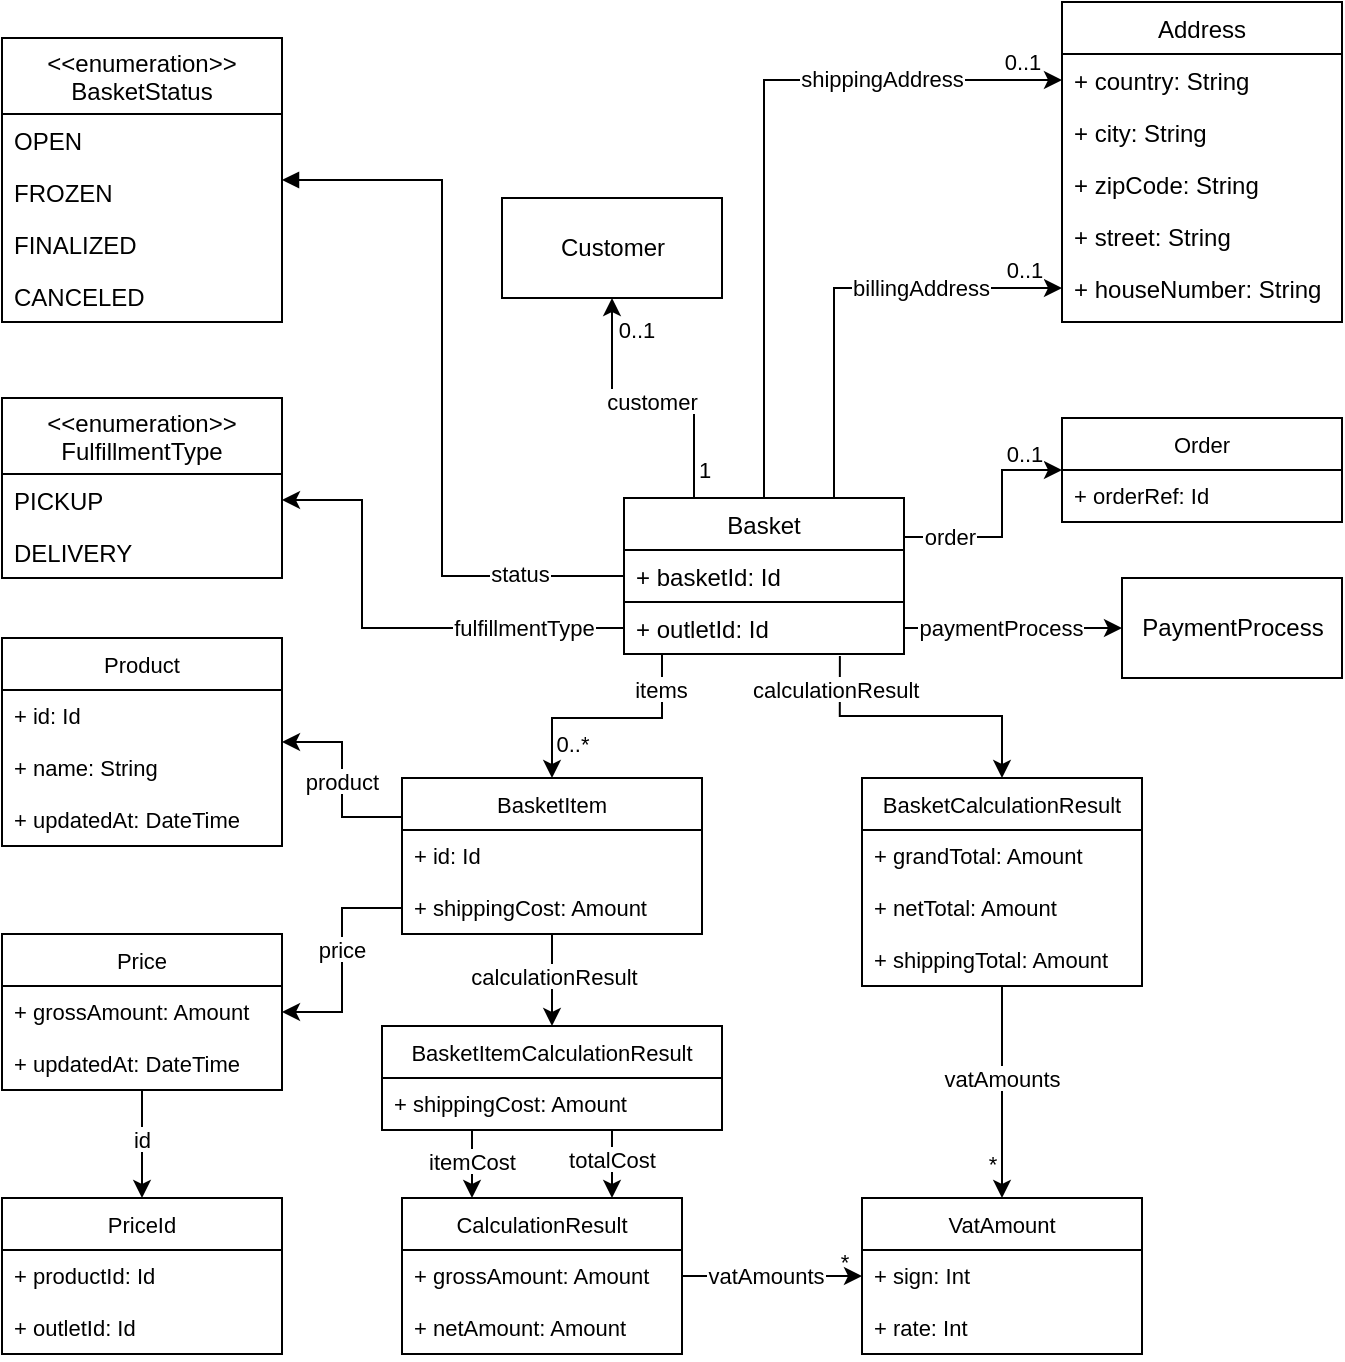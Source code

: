 <mxfile version="16.5.1" type="device"><diagram id="C5RBs43oDa-KdzZeNtuy" name="Page-1"><mxGraphModel dx="-197" dy="586" grid="1" gridSize="10" guides="1" tooltips="1" connect="1" arrows="1" fold="1" page="1" pageScale="1" pageWidth="827" pageHeight="1169" math="0" shadow="0"><root><mxCell id="WIyWlLk6GJQsqaUBKTNV-0"/><mxCell id="WIyWlLk6GJQsqaUBKTNV-1" parent="WIyWlLk6GJQsqaUBKTNV-0"/><mxCell id="97hVbSS2Y5TEMWvGc1XN-69" style="edgeStyle=orthogonalEdgeStyle;rounded=0;orthogonalLoop=1;jettySize=auto;html=1;exitX=1;exitY=0.5;exitDx=0;exitDy=0;" edge="1" parent="WIyWlLk6GJQsqaUBKTNV-1" source="97hVbSS2Y5TEMWvGc1XN-2" target="97hVbSS2Y5TEMWvGc1XN-68"><mxGeometry relative="1" as="geometry"/></mxCell><mxCell id="97hVbSS2Y5TEMWvGc1XN-70" value="paymentProcess" style="edgeLabel;align=center;verticalAlign=middle;resizable=0;points=[];labelBackgroundColor=#FFFFFF;" vertex="1" connectable="0" parent="97hVbSS2Y5TEMWvGc1XN-69"><mxGeometry x="0.073" y="-1" relative="1" as="geometry"><mxPoint x="-10" y="-2" as="offset"/></mxGeometry></mxCell><mxCell id="97hVbSS2Y5TEMWvGc1XN-110" style="edgeStyle=orthogonalEdgeStyle;rounded=0;orthogonalLoop=1;jettySize=auto;html=1;exitX=0.25;exitY=0;exitDx=0;exitDy=0;entryX=0.5;entryY=1;entryDx=0;entryDy=0;" edge="1" parent="WIyWlLk6GJQsqaUBKTNV-1" source="97hVbSS2Y5TEMWvGc1XN-0" target="97hVbSS2Y5TEMWvGc1XN-109"><mxGeometry relative="1" as="geometry"/></mxCell><mxCell id="97hVbSS2Y5TEMWvGc1XN-111" value="customer" style="edgeLabel;align=center;verticalAlign=middle;resizable=0;points=[];labelBackgroundColor=#FFFFFF;" vertex="1" connectable="0" parent="97hVbSS2Y5TEMWvGc1XN-110"><mxGeometry x="0.106" y="1" relative="1" as="geometry"><mxPoint x="7" as="offset"/></mxGeometry></mxCell><mxCell id="97hVbSS2Y5TEMWvGc1XN-112" value="1" style="edgeLabel;html=1;align=center;verticalAlign=middle;resizable=0;points=[];" vertex="1" connectable="0" parent="97hVbSS2Y5TEMWvGc1XN-110"><mxGeometry x="-0.817" y="-1" relative="1" as="geometry"><mxPoint x="4" y="-1" as="offset"/></mxGeometry></mxCell><mxCell id="97hVbSS2Y5TEMWvGc1XN-113" value="0..1" style="edgeLabel;html=1;align=center;verticalAlign=middle;resizable=0;points=[];" vertex="1" connectable="0" parent="97hVbSS2Y5TEMWvGc1XN-110"><mxGeometry x="0.773" y="-1" relative="1" as="geometry"><mxPoint x="11" as="offset"/></mxGeometry></mxCell><mxCell id="97hVbSS2Y5TEMWvGc1XN-0" value="Basket" style="swimlane;fontStyle=0;childLayout=stackLayout;horizontal=1;startSize=26;fillColor=none;horizontalStack=0;resizeParent=1;resizeParentMax=0;resizeLast=0;collapsible=1;marginBottom=0;labelBackgroundColor=none;fontColor=#000000;strokeColor=#000000;" vertex="1" parent="WIyWlLk6GJQsqaUBKTNV-1"><mxGeometry x="1171" y="320" width="140" height="78" as="geometry"/></mxCell><mxCell id="97hVbSS2Y5TEMWvGc1XN-1" value="+ basketId: Id" style="text;strokeColor=#000000;fillColor=none;align=left;verticalAlign=top;spacingLeft=4;spacingRight=4;overflow=hidden;rotatable=0;points=[[0,0.5],[1,0.5]];portConstraint=eastwest;labelBackgroundColor=none;fontColor=#000000;" vertex="1" parent="97hVbSS2Y5TEMWvGc1XN-0"><mxGeometry y="26" width="140" height="26" as="geometry"/></mxCell><mxCell id="97hVbSS2Y5TEMWvGc1XN-2" value="+ outletId: Id" style="text;strokeColor=#000000;fillColor=none;align=left;verticalAlign=top;spacingLeft=4;spacingRight=4;overflow=hidden;rotatable=0;points=[[0,0.5],[1,0.5]];portConstraint=eastwest;labelBackgroundColor=none;fontColor=#000000;" vertex="1" parent="97hVbSS2Y5TEMWvGc1XN-0"><mxGeometry y="52" width="140" height="26" as="geometry"/></mxCell><mxCell id="97hVbSS2Y5TEMWvGc1XN-3" style="edgeStyle=orthogonalEdgeStyle;rounded=0;orthogonalLoop=1;jettySize=auto;html=1;labelBackgroundColor=none;fontFamily=Helvetica;fontSize=11;fontColor=#000000;entryX=0.5;entryY=0;entryDx=0;entryDy=0;" edge="1" parent="WIyWlLk6GJQsqaUBKTNV-1" target="97hVbSS2Y5TEMWvGc1XN-23" source="97hVbSS2Y5TEMWvGc1XN-0"><mxGeometry relative="1" as="geometry"><mxPoint x="1056.0" y="538" as="sourcePoint"/><Array as="points"><mxPoint x="1190" y="430"/><mxPoint x="1135" y="430"/></Array></mxGeometry></mxCell><mxCell id="97hVbSS2Y5TEMWvGc1XN-4" value="items" style="edgeLabel;align=center;verticalAlign=middle;resizable=0;points=[];fontSize=11;fontFamily=Helvetica;fontColor=#000000;labelBackgroundColor=#FFFFFF;" vertex="1" connectable="0" parent="97hVbSS2Y5TEMWvGc1XN-3"><mxGeometry x="-0.156" y="1" relative="1" as="geometry"><mxPoint x="17" y="-16" as="offset"/></mxGeometry></mxCell><mxCell id="97hVbSS2Y5TEMWvGc1XN-5" value="0..*" style="edgeLabel;html=1;align=center;verticalAlign=middle;resizable=0;points=[];fontSize=11;fontFamily=Helvetica;fontColor=#000000;" vertex="1" connectable="0" parent="97hVbSS2Y5TEMWvGc1XN-3"><mxGeometry x="0.898" y="1" relative="1" as="geometry"><mxPoint x="9" y="-11" as="offset"/></mxGeometry></mxCell><mxCell id="97hVbSS2Y5TEMWvGc1XN-7" style="edgeStyle=orthogonalEdgeStyle;rounded=0;orthogonalLoop=1;jettySize=auto;html=1;labelBackgroundColor=none;fontFamily=Helvetica;fontSize=11;fontColor=#000000;exitX=0.771;exitY=1.038;exitDx=0;exitDy=0;exitPerimeter=0;" edge="1" parent="WIyWlLk6GJQsqaUBKTNV-1" target="97hVbSS2Y5TEMWvGc1XN-56" source="97hVbSS2Y5TEMWvGc1XN-2"><mxGeometry relative="1" as="geometry"><mxPoint x="1270" y="440" as="sourcePoint"/><Array as="points"><mxPoint x="1279" y="429"/><mxPoint x="1360" y="429"/></Array></mxGeometry></mxCell><mxCell id="97hVbSS2Y5TEMWvGc1XN-8" value="calculationResult" style="edgeLabel;align=center;verticalAlign=middle;resizable=0;points=[];fontSize=11;fontFamily=Helvetica;fontColor=#000000;labelBackgroundColor=#FFFFFF;" vertex="1" connectable="0" parent="97hVbSS2Y5TEMWvGc1XN-7"><mxGeometry x="-0.041" relative="1" as="geometry"><mxPoint x="-40" y="-14" as="offset"/></mxGeometry></mxCell><mxCell id="97hVbSS2Y5TEMWvGc1XN-11" style="edgeStyle=orthogonalEdgeStyle;rounded=0;orthogonalLoop=1;jettySize=auto;html=1;labelBackgroundColor=none;fontFamily=Helvetica;fontSize=11;fontColor=#000000;exitX=0;exitY=0.25;exitDx=0;exitDy=0;" edge="1" parent="WIyWlLk6GJQsqaUBKTNV-1" source="97hVbSS2Y5TEMWvGc1XN-23" target="97hVbSS2Y5TEMWvGc1XN-26"><mxGeometry relative="1" as="geometry"/></mxCell><mxCell id="97hVbSS2Y5TEMWvGc1XN-12" value="product" style="edgeLabel;align=center;verticalAlign=middle;resizable=0;points=[];fontSize=11;fontFamily=Helvetica;fontColor=#000000;labelBackgroundColor=#FFFFFF;" vertex="1" connectable="0" parent="97hVbSS2Y5TEMWvGc1XN-11"><mxGeometry x="0.082" relative="1" as="geometry"><mxPoint y="4" as="offset"/></mxGeometry></mxCell><mxCell id="97hVbSS2Y5TEMWvGc1XN-15" style="edgeStyle=orthogonalEdgeStyle;rounded=0;orthogonalLoop=1;jettySize=auto;html=1;labelBackgroundColor=none;fontFamily=Helvetica;fontSize=11;fontColor=#000000;exitX=0;exitY=0.5;exitDx=0;exitDy=0;" edge="1" parent="WIyWlLk6GJQsqaUBKTNV-1" source="97hVbSS2Y5TEMWvGc1XN-25" target="97hVbSS2Y5TEMWvGc1XN-34"><mxGeometry relative="1" as="geometry"/></mxCell><mxCell id="97hVbSS2Y5TEMWvGc1XN-17" value="price" style="edgeLabel;align=center;verticalAlign=middle;resizable=0;points=[];fontSize=11;fontFamily=Helvetica;fontColor=#000000;labelBackgroundColor=#FFFFFF;" vertex="1" connectable="0" parent="97hVbSS2Y5TEMWvGc1XN-15"><mxGeometry x="-0.036" relative="1" as="geometry"><mxPoint y="-4" as="offset"/></mxGeometry></mxCell><mxCell id="97hVbSS2Y5TEMWvGc1XN-19" style="edgeStyle=orthogonalEdgeStyle;rounded=0;orthogonalLoop=1;jettySize=auto;html=1;entryX=0.5;entryY=0;entryDx=0;entryDy=0;labelBackgroundColor=none;fontFamily=Helvetica;fontSize=11;fontColor=#000000;" edge="1" parent="WIyWlLk6GJQsqaUBKTNV-1" source="97hVbSS2Y5TEMWvGc1XN-23" target="97hVbSS2Y5TEMWvGc1XN-44"><mxGeometry relative="1" as="geometry"/></mxCell><mxCell id="97hVbSS2Y5TEMWvGc1XN-20" value="calculationResult" style="edgeLabel;align=center;verticalAlign=middle;resizable=0;points=[];fontSize=11;fontFamily=Helvetica;fontColor=#000000;labelBackgroundColor=#FFFFFF;" vertex="1" connectable="0" parent="97hVbSS2Y5TEMWvGc1XN-19"><mxGeometry x="0.073" y="2" relative="1" as="geometry"><mxPoint x="-1" y="-4" as="offset"/></mxGeometry></mxCell><mxCell id="97hVbSS2Y5TEMWvGc1XN-23" value="BasketItem" style="swimlane;fontStyle=0;childLayout=stackLayout;horizontal=1;startSize=26;fillColor=none;horizontalStack=0;resizeParent=1;resizeParentMax=0;resizeLast=0;collapsible=1;marginBottom=0;labelBackgroundColor=#FFFFFF;fontFamily=Helvetica;fontSize=11;fontColor=#000000;" vertex="1" parent="WIyWlLk6GJQsqaUBKTNV-1"><mxGeometry x="1060" y="460" width="150" height="78" as="geometry"/></mxCell><mxCell id="97hVbSS2Y5TEMWvGc1XN-24" value="+ id: Id" style="text;strokeColor=none;fillColor=none;align=left;verticalAlign=top;spacingLeft=4;spacingRight=4;overflow=hidden;rotatable=0;points=[[0,0.5],[1,0.5]];portConstraint=eastwest;labelBackgroundColor=#FFFFFF;fontFamily=Helvetica;fontSize=11;fontColor=#000000;" vertex="1" parent="97hVbSS2Y5TEMWvGc1XN-23"><mxGeometry y="26" width="150" height="26" as="geometry"/></mxCell><mxCell id="97hVbSS2Y5TEMWvGc1XN-25" value="+ shippingCost: Amount" style="text;strokeColor=none;fillColor=none;align=left;verticalAlign=top;spacingLeft=4;spacingRight=4;overflow=hidden;rotatable=0;points=[[0,0.5],[1,0.5]];portConstraint=eastwest;labelBackgroundColor=#FFFFFF;fontFamily=Helvetica;fontSize=11;fontColor=#000000;" vertex="1" parent="97hVbSS2Y5TEMWvGc1XN-23"><mxGeometry y="52" width="150" height="26" as="geometry"/></mxCell><mxCell id="97hVbSS2Y5TEMWvGc1XN-26" value="Product" style="swimlane;fontStyle=0;childLayout=stackLayout;horizontal=1;startSize=26;fillColor=none;horizontalStack=0;resizeParent=1;resizeParentMax=0;resizeLast=0;collapsible=1;marginBottom=0;labelBackgroundColor=#FFFFFF;fontFamily=Helvetica;fontSize=11;fontColor=#000000;" vertex="1" parent="WIyWlLk6GJQsqaUBKTNV-1"><mxGeometry x="860" y="390" width="140" height="104" as="geometry"/></mxCell><mxCell id="97hVbSS2Y5TEMWvGc1XN-27" value="+ id: Id" style="text;strokeColor=none;fillColor=none;align=left;verticalAlign=top;spacingLeft=4;spacingRight=4;overflow=hidden;rotatable=0;points=[[0,0.5],[1,0.5]];portConstraint=eastwest;labelBackgroundColor=#FFFFFF;fontFamily=Helvetica;fontSize=11;fontColor=#000000;" vertex="1" parent="97hVbSS2Y5TEMWvGc1XN-26"><mxGeometry y="26" width="140" height="26" as="geometry"/></mxCell><mxCell id="97hVbSS2Y5TEMWvGc1XN-28" value="+ name: String" style="text;strokeColor=none;fillColor=none;align=left;verticalAlign=top;spacingLeft=4;spacingRight=4;overflow=hidden;rotatable=0;points=[[0,0.5],[1,0.5]];portConstraint=eastwest;labelBackgroundColor=#FFFFFF;fontFamily=Helvetica;fontSize=11;fontColor=#000000;" vertex="1" parent="97hVbSS2Y5TEMWvGc1XN-26"><mxGeometry y="52" width="140" height="26" as="geometry"/></mxCell><mxCell id="97hVbSS2Y5TEMWvGc1XN-29" value="+ updatedAt: DateTime" style="text;strokeColor=none;fillColor=none;align=left;verticalAlign=top;spacingLeft=4;spacingRight=4;overflow=hidden;rotatable=0;points=[[0,0.5],[1,0.5]];portConstraint=eastwest;labelBackgroundColor=#FFFFFF;fontFamily=Helvetica;fontSize=11;fontColor=#000000;" vertex="1" parent="97hVbSS2Y5TEMWvGc1XN-26"><mxGeometry y="78" width="140" height="26" as="geometry"/></mxCell><mxCell id="97hVbSS2Y5TEMWvGc1XN-30" style="edgeStyle=orthogonalEdgeStyle;rounded=0;orthogonalLoop=1;jettySize=auto;html=1;labelBackgroundColor=none;fontFamily=Helvetica;fontSize=11;fontColor=#000000;" edge="1" parent="WIyWlLk6GJQsqaUBKTNV-1" source="97hVbSS2Y5TEMWvGc1XN-34" target="97hVbSS2Y5TEMWvGc1XN-37"><mxGeometry relative="1" as="geometry"/></mxCell><mxCell id="97hVbSS2Y5TEMWvGc1XN-31" value="id" style="edgeLabel;align=center;verticalAlign=middle;resizable=0;points=[];fontSize=11;fontFamily=Helvetica;fontColor=#000000;labelBackgroundColor=#FFFFFF;" vertex="1" connectable="0" parent="97hVbSS2Y5TEMWvGc1XN-30"><mxGeometry x="0.12" y="-1" relative="1" as="geometry"><mxPoint x="1" y="-6" as="offset"/></mxGeometry></mxCell><mxCell id="97hVbSS2Y5TEMWvGc1XN-34" value="Price" style="swimlane;fontStyle=0;childLayout=stackLayout;horizontal=1;startSize=26;fillColor=none;horizontalStack=0;resizeParent=1;resizeParentMax=0;resizeLast=0;collapsible=1;marginBottom=0;labelBackgroundColor=#FFFFFF;fontFamily=Helvetica;fontSize=11;fontColor=#000000;" vertex="1" parent="WIyWlLk6GJQsqaUBKTNV-1"><mxGeometry x="860" y="538" width="140" height="78" as="geometry"/></mxCell><mxCell id="97hVbSS2Y5TEMWvGc1XN-35" value="+ grossAmount: Amount" style="text;strokeColor=none;fillColor=none;align=left;verticalAlign=top;spacingLeft=4;spacingRight=4;overflow=hidden;rotatable=0;points=[[0,0.5],[1,0.5]];portConstraint=eastwest;labelBackgroundColor=#FFFFFF;fontFamily=Helvetica;fontSize=11;fontColor=#000000;" vertex="1" parent="97hVbSS2Y5TEMWvGc1XN-34"><mxGeometry y="26" width="140" height="26" as="geometry"/></mxCell><mxCell id="97hVbSS2Y5TEMWvGc1XN-36" value="+ updatedAt: DateTime" style="text;strokeColor=none;fillColor=none;align=left;verticalAlign=top;spacingLeft=4;spacingRight=4;overflow=hidden;rotatable=0;points=[[0,0.5],[1,0.5]];portConstraint=eastwest;labelBackgroundColor=#FFFFFF;fontFamily=Helvetica;fontSize=11;fontColor=#000000;" vertex="1" parent="97hVbSS2Y5TEMWvGc1XN-34"><mxGeometry y="52" width="140" height="26" as="geometry"/></mxCell><mxCell id="97hVbSS2Y5TEMWvGc1XN-37" value="PriceId" style="swimlane;fontStyle=0;childLayout=stackLayout;horizontal=1;startSize=26;fillColor=none;horizontalStack=0;resizeParent=1;resizeParentMax=0;resizeLast=0;collapsible=1;marginBottom=0;labelBackgroundColor=#FFFFFF;fontFamily=Helvetica;fontSize=11;fontColor=#000000;" vertex="1" parent="WIyWlLk6GJQsqaUBKTNV-1"><mxGeometry x="860" y="670" width="140" height="78" as="geometry"/></mxCell><mxCell id="97hVbSS2Y5TEMWvGc1XN-38" value="+ productId: Id" style="text;strokeColor=none;fillColor=none;align=left;verticalAlign=top;spacingLeft=4;spacingRight=4;overflow=hidden;rotatable=0;points=[[0,0.5],[1,0.5]];portConstraint=eastwest;labelBackgroundColor=#FFFFFF;fontFamily=Helvetica;fontSize=11;fontColor=#000000;" vertex="1" parent="97hVbSS2Y5TEMWvGc1XN-37"><mxGeometry y="26" width="140" height="26" as="geometry"/></mxCell><mxCell id="97hVbSS2Y5TEMWvGc1XN-39" value="+ outletId: Id" style="text;strokeColor=none;fillColor=none;align=left;verticalAlign=top;spacingLeft=4;spacingRight=4;overflow=hidden;rotatable=0;points=[[0,0.5],[1,0.5]];portConstraint=eastwest;labelBackgroundColor=#FFFFFF;fontFamily=Helvetica;fontSize=11;fontColor=#000000;" vertex="1" parent="97hVbSS2Y5TEMWvGc1XN-37"><mxGeometry y="52" width="140" height="26" as="geometry"/></mxCell><mxCell id="97hVbSS2Y5TEMWvGc1XN-116" style="edgeStyle=orthogonalEdgeStyle;rounded=0;orthogonalLoop=1;jettySize=auto;html=1;exitX=0.75;exitY=1;exitDx=0;exitDy=0;entryX=0.75;entryY=0;entryDx=0;entryDy=0;" edge="1" parent="WIyWlLk6GJQsqaUBKTNV-1" source="97hVbSS2Y5TEMWvGc1XN-44" target="97hVbSS2Y5TEMWvGc1XN-46"><mxGeometry relative="1" as="geometry"/></mxCell><mxCell id="97hVbSS2Y5TEMWvGc1XN-117" value="totalCost" style="edgeLabel;align=center;verticalAlign=middle;resizable=0;points=[];fontColor=#000000;labelBackgroundColor=#FFFFFF;" vertex="1" connectable="0" parent="97hVbSS2Y5TEMWvGc1XN-116"><mxGeometry x="0.105" y="-1" relative="1" as="geometry"><mxPoint x="1" y="1" as="offset"/></mxGeometry></mxCell><mxCell id="97hVbSS2Y5TEMWvGc1XN-44" value="BasketItemCalculationResult" style="swimlane;fontStyle=0;childLayout=stackLayout;horizontal=1;startSize=26;fillColor=none;horizontalStack=0;resizeParent=1;resizeParentMax=0;resizeLast=0;collapsible=1;marginBottom=0;labelBackgroundColor=#FFFFFF;fontFamily=Helvetica;fontSize=11;fontColor=#000000;" vertex="1" parent="WIyWlLk6GJQsqaUBKTNV-1"><mxGeometry x="1050" y="584" width="170" height="52" as="geometry"><mxRectangle x="1230" y="460" width="170" height="26" as="alternateBounds"/></mxGeometry></mxCell><mxCell id="97hVbSS2Y5TEMWvGc1XN-45" value="+ shippingCost: Amount" style="text;strokeColor=none;fillColor=none;align=left;verticalAlign=top;spacingLeft=4;spacingRight=4;overflow=hidden;rotatable=0;points=[[0,0.5],[1,0.5]];portConstraint=eastwest;labelBackgroundColor=#FFFFFF;fontFamily=Helvetica;fontSize=11;fontColor=#000000;" vertex="1" parent="97hVbSS2Y5TEMWvGc1XN-44"><mxGeometry y="26" width="170" height="26" as="geometry"/></mxCell><mxCell id="97hVbSS2Y5TEMWvGc1XN-119" style="edgeStyle=orthogonalEdgeStyle;rounded=0;orthogonalLoop=1;jettySize=auto;html=1;entryX=0;entryY=0.5;entryDx=0;entryDy=0;" edge="1" parent="WIyWlLk6GJQsqaUBKTNV-1" source="97hVbSS2Y5TEMWvGc1XN-46" target="97hVbSS2Y5TEMWvGc1XN-49"><mxGeometry relative="1" as="geometry"/></mxCell><mxCell id="97hVbSS2Y5TEMWvGc1XN-120" value="vatAmounts" style="edgeLabel;align=center;verticalAlign=middle;resizable=0;points=[];fontColor=#000000;labelBackgroundColor=#FFFFFF;" vertex="1" connectable="0" parent="97hVbSS2Y5TEMWvGc1XN-119"><mxGeometry x="-0.093" y="-1" relative="1" as="geometry"><mxPoint x="1" y="-2" as="offset"/></mxGeometry></mxCell><mxCell id="97hVbSS2Y5TEMWvGc1XN-121" value="*" style="edgeLabel;html=1;align=center;verticalAlign=middle;resizable=0;points=[];labelBackgroundColor=none;" vertex="1" connectable="0" parent="97hVbSS2Y5TEMWvGc1XN-119"><mxGeometry x="0.742" y="1" relative="1" as="geometry"><mxPoint x="2" y="-6" as="offset"/></mxGeometry></mxCell><mxCell id="97hVbSS2Y5TEMWvGc1XN-46" value="CalculationResult" style="swimlane;fontStyle=0;childLayout=stackLayout;horizontal=1;startSize=26;fillColor=none;horizontalStack=0;resizeParent=1;resizeParentMax=0;resizeLast=0;collapsible=1;marginBottom=0;labelBackgroundColor=#FFFFFF;fontFamily=Helvetica;fontSize=11;fontColor=#000000;" vertex="1" parent="WIyWlLk6GJQsqaUBKTNV-1"><mxGeometry x="1060" y="670" width="140" height="78" as="geometry"><mxRectangle x="1060" y="670" width="120" height="26" as="alternateBounds"/></mxGeometry></mxCell><mxCell id="97hVbSS2Y5TEMWvGc1XN-47" value="+ grossAmount: Amount" style="text;strokeColor=none;fillColor=none;align=left;verticalAlign=top;spacingLeft=4;spacingRight=4;overflow=hidden;rotatable=0;points=[[0,0.5],[1,0.5]];portConstraint=eastwest;labelBackgroundColor=#FFFFFF;fontFamily=Helvetica;fontSize=11;fontColor=#000000;" vertex="1" parent="97hVbSS2Y5TEMWvGc1XN-46"><mxGeometry y="26" width="140" height="26" as="geometry"/></mxCell><mxCell id="97hVbSS2Y5TEMWvGc1XN-48" value="+ netAmount: Amount" style="text;strokeColor=none;fillColor=none;align=left;verticalAlign=top;spacingLeft=4;spacingRight=4;overflow=hidden;rotatable=0;points=[[0,0.5],[1,0.5]];portConstraint=eastwest;labelBackgroundColor=#FFFFFF;fontFamily=Helvetica;fontSize=11;fontColor=#000000;" vertex="1" parent="97hVbSS2Y5TEMWvGc1XN-46"><mxGeometry y="52" width="140" height="26" as="geometry"/></mxCell><mxCell id="97hVbSS2Y5TEMWvGc1XN-49" value="VatAmount" style="swimlane;fontStyle=0;childLayout=stackLayout;horizontal=1;startSize=26;fillColor=none;horizontalStack=0;resizeParent=1;resizeParentMax=0;resizeLast=0;collapsible=1;marginBottom=0;labelBackgroundColor=#FFFFFF;fontFamily=Helvetica;fontSize=11;fontColor=#000000;" vertex="1" parent="WIyWlLk6GJQsqaUBKTNV-1"><mxGeometry x="1290" y="670" width="140" height="78" as="geometry"><mxRectangle x="1290" y="670" width="90" height="26" as="alternateBounds"/></mxGeometry></mxCell><mxCell id="97hVbSS2Y5TEMWvGc1XN-50" value="+ sign: Int" style="text;strokeColor=none;fillColor=none;align=left;verticalAlign=top;spacingLeft=4;spacingRight=4;overflow=hidden;rotatable=0;points=[[0,0.5],[1,0.5]];portConstraint=eastwest;labelBackgroundColor=#FFFFFF;fontFamily=Helvetica;fontSize=11;fontColor=#000000;" vertex="1" parent="97hVbSS2Y5TEMWvGc1XN-49"><mxGeometry y="26" width="140" height="26" as="geometry"/></mxCell><mxCell id="97hVbSS2Y5TEMWvGc1XN-51" value="+ rate: Int" style="text;strokeColor=none;fillColor=none;align=left;verticalAlign=top;spacingLeft=4;spacingRight=4;overflow=hidden;rotatable=0;points=[[0,0.5],[1,0.5]];portConstraint=eastwest;labelBackgroundColor=#FFFFFF;fontFamily=Helvetica;fontSize=11;fontColor=#000000;" vertex="1" parent="97hVbSS2Y5TEMWvGc1XN-49"><mxGeometry y="52" width="140" height="26" as="geometry"/></mxCell><mxCell id="97hVbSS2Y5TEMWvGc1XN-52" style="edgeStyle=orthogonalEdgeStyle;rounded=0;orthogonalLoop=1;jettySize=auto;html=1;labelBackgroundColor=none;fontFamily=Helvetica;fontSize=11;fontColor=#000000;entryX=0.25;entryY=0;entryDx=0;entryDy=0;" edge="1" parent="WIyWlLk6GJQsqaUBKTNV-1" target="97hVbSS2Y5TEMWvGc1XN-46"><mxGeometry relative="1" as="geometry"><mxPoint x="1095" y="636" as="sourcePoint"/><mxPoint x="1259" y="550" as="targetPoint"/></mxGeometry></mxCell><mxCell id="97hVbSS2Y5TEMWvGc1XN-55" value="itemCost" style="edgeLabel;align=center;verticalAlign=middle;resizable=0;points=[];fontSize=11;fontFamily=Helvetica;fontColor=#000000;labelBackgroundColor=#FFFFFF;" vertex="1" connectable="0" parent="97hVbSS2Y5TEMWvGc1XN-52"><mxGeometry x="-0.108" relative="1" as="geometry"><mxPoint as="offset"/></mxGeometry></mxCell><mxCell id="97hVbSS2Y5TEMWvGc1XN-60" style="edgeStyle=orthogonalEdgeStyle;rounded=0;orthogonalLoop=1;jettySize=auto;html=1;" edge="1" parent="WIyWlLk6GJQsqaUBKTNV-1" source="97hVbSS2Y5TEMWvGc1XN-56" target="97hVbSS2Y5TEMWvGc1XN-49"><mxGeometry relative="1" as="geometry"/></mxCell><mxCell id="97hVbSS2Y5TEMWvGc1XN-61" value="vatAmounts" style="edgeLabel;align=center;verticalAlign=middle;resizable=0;points=[];labelBackgroundColor=#FFFFFF;" vertex="1" connectable="0" parent="97hVbSS2Y5TEMWvGc1XN-60"><mxGeometry x="-0.139" relative="1" as="geometry"><mxPoint as="offset"/></mxGeometry></mxCell><mxCell id="97hVbSS2Y5TEMWvGc1XN-62" value="*" style="edgeLabel;html=1;align=center;verticalAlign=middle;resizable=0;points=[];" vertex="1" connectable="0" parent="97hVbSS2Y5TEMWvGc1XN-60"><mxGeometry x="0.679" relative="1" as="geometry"><mxPoint x="-5" as="offset"/></mxGeometry></mxCell><mxCell id="97hVbSS2Y5TEMWvGc1XN-56" value="BasketCalculationResult" style="swimlane;fontStyle=0;childLayout=stackLayout;horizontal=1;startSize=26;fillColor=none;horizontalStack=0;resizeParent=1;resizeParentMax=0;resizeLast=0;collapsible=1;marginBottom=0;labelBackgroundColor=#FFFFFF;fontFamily=Helvetica;fontSize=11;fontColor=#000000;" vertex="1" parent="WIyWlLk6GJQsqaUBKTNV-1"><mxGeometry x="1290" y="460" width="140" height="104" as="geometry"/></mxCell><mxCell id="97hVbSS2Y5TEMWvGc1XN-57" value="+ grandTotal: Amount" style="text;strokeColor=none;fillColor=none;align=left;verticalAlign=top;spacingLeft=4;spacingRight=4;overflow=hidden;rotatable=0;points=[[0,0.5],[1,0.5]];portConstraint=eastwest;labelBackgroundColor=#FFFFFF;fontFamily=Helvetica;fontSize=11;fontColor=#000000;" vertex="1" parent="97hVbSS2Y5TEMWvGc1XN-56"><mxGeometry y="26" width="140" height="26" as="geometry"/></mxCell><mxCell id="97hVbSS2Y5TEMWvGc1XN-58" value="+ netTotal: Amount" style="text;strokeColor=none;fillColor=none;align=left;verticalAlign=top;spacingLeft=4;spacingRight=4;overflow=hidden;rotatable=0;points=[[0,0.5],[1,0.5]];portConstraint=eastwest;labelBackgroundColor=#FFFFFF;fontFamily=Helvetica;fontSize=11;fontColor=#000000;" vertex="1" parent="97hVbSS2Y5TEMWvGc1XN-56"><mxGeometry y="52" width="140" height="26" as="geometry"/></mxCell><mxCell id="97hVbSS2Y5TEMWvGc1XN-59" value="+ shippingTotal: Amount" style="text;strokeColor=none;fillColor=none;align=left;verticalAlign=top;spacingLeft=4;spacingRight=4;overflow=hidden;rotatable=0;points=[[0,0.5],[1,0.5]];portConstraint=eastwest;labelBackgroundColor=#FFFFFF;fontFamily=Helvetica;fontSize=11;fontColor=#000000;" vertex="1" parent="97hVbSS2Y5TEMWvGc1XN-56"><mxGeometry y="78" width="140" height="26" as="geometry"/></mxCell><mxCell id="97hVbSS2Y5TEMWvGc1XN-68" value="PaymentProcess" style="html=1;labelBackgroundColor=none;" vertex="1" parent="WIyWlLk6GJQsqaUBKTNV-1"><mxGeometry x="1420" y="360" width="110" height="50" as="geometry"/></mxCell><mxCell id="97hVbSS2Y5TEMWvGc1XN-73" value="Address" style="swimlane;fontStyle=0;align=center;verticalAlign=top;childLayout=stackLayout;horizontal=1;startSize=26;horizontalStack=0;resizeParent=1;resizeLast=0;collapsible=1;marginBottom=0;rounded=0;shadow=0;strokeWidth=1;strokeColor=#000000;fontColor=#000000;labelBackgroundColor=none;" vertex="1" parent="WIyWlLk6GJQsqaUBKTNV-1"><mxGeometry x="1390" y="72" width="140" height="160" as="geometry"><mxRectangle x="550" y="140" width="160" height="26" as="alternateBounds"/></mxGeometry></mxCell><mxCell id="97hVbSS2Y5TEMWvGc1XN-74" value="+ country: String" style="text;align=left;verticalAlign=top;spacingLeft=4;spacingRight=4;overflow=hidden;rotatable=0;points=[[0,0.5],[1,0.5]];portConstraint=eastwest;fontColor=#000000;labelBackgroundColor=none;" vertex="1" parent="97hVbSS2Y5TEMWvGc1XN-73"><mxGeometry y="26" width="140" height="26" as="geometry"/></mxCell><mxCell id="97hVbSS2Y5TEMWvGc1XN-75" value="+ city: String" style="text;align=left;verticalAlign=top;spacingLeft=4;spacingRight=4;overflow=hidden;rotatable=0;points=[[0,0.5],[1,0.5]];portConstraint=eastwest;rounded=0;shadow=0;html=0;fontColor=#000000;labelBackgroundColor=none;" vertex="1" parent="97hVbSS2Y5TEMWvGc1XN-73"><mxGeometry y="52" width="140" height="26" as="geometry"/></mxCell><mxCell id="97hVbSS2Y5TEMWvGc1XN-76" value="+ zipCode: String" style="text;align=left;verticalAlign=top;spacingLeft=4;spacingRight=4;overflow=hidden;rotatable=0;points=[[0,0.5],[1,0.5]];portConstraint=eastwest;rounded=0;shadow=0;html=0;fontColor=#000000;labelBackgroundColor=none;" vertex="1" parent="97hVbSS2Y5TEMWvGc1XN-73"><mxGeometry y="78" width="140" height="26" as="geometry"/></mxCell><mxCell id="97hVbSS2Y5TEMWvGc1XN-77" value="+ street: String" style="text;align=left;verticalAlign=top;spacingLeft=4;spacingRight=4;overflow=hidden;rotatable=0;points=[[0,0.5],[1,0.5]];portConstraint=eastwest;rounded=0;shadow=0;html=0;fontColor=#000000;labelBackgroundColor=none;" vertex="1" parent="97hVbSS2Y5TEMWvGc1XN-73"><mxGeometry y="104" width="140" height="26" as="geometry"/></mxCell><mxCell id="97hVbSS2Y5TEMWvGc1XN-78" value="+ houseNumber: String" style="text;align=left;verticalAlign=top;spacingLeft=4;spacingRight=4;overflow=hidden;rotatable=0;points=[[0,0.5],[1,0.5]];portConstraint=eastwest;rounded=0;shadow=0;html=0;fontColor=#000000;labelBackgroundColor=none;" vertex="1" parent="97hVbSS2Y5TEMWvGc1XN-73"><mxGeometry y="130" width="140" height="26" as="geometry"/></mxCell><mxCell id="97hVbSS2Y5TEMWvGc1XN-79" style="edgeStyle=orthogonalEdgeStyle;rounded=0;orthogonalLoop=1;jettySize=auto;html=1;exitX=0.5;exitY=0;exitDx=0;exitDy=0;entryX=0;entryY=0.5;entryDx=0;entryDy=0;labelBackgroundColor=none;fontFamily=Helvetica;fontSize=11;fontColor=#000000;" edge="1" parent="WIyWlLk6GJQsqaUBKTNV-1" target="97hVbSS2Y5TEMWvGc1XN-74" source="97hVbSS2Y5TEMWvGc1XN-0"><mxGeometry relative="1" as="geometry"><mxPoint x="1061" y="-60" as="sourcePoint"/></mxGeometry></mxCell><mxCell id="97hVbSS2Y5TEMWvGc1XN-80" value="shippingAddress" style="edgeLabel;align=center;verticalAlign=middle;resizable=0;points=[];fontSize=11;fontFamily=Helvetica;fontColor=#000000;labelBackgroundColor=#FFFFFF;" vertex="1" connectable="0" parent="97hVbSS2Y5TEMWvGc1XN-79"><mxGeometry x="0.065" relative="1" as="geometry"><mxPoint x="59" y="-20" as="offset"/></mxGeometry></mxCell><mxCell id="97hVbSS2Y5TEMWvGc1XN-82" value="0..1" style="edgeLabel;html=1;align=center;verticalAlign=middle;resizable=0;points=[];fontSize=11;fontFamily=Helvetica;fontColor=#000000;" vertex="1" connectable="0" parent="97hVbSS2Y5TEMWvGc1XN-79"><mxGeometry x="0.705" y="1" relative="1" as="geometry"><mxPoint x="33" y="-8" as="offset"/></mxGeometry></mxCell><mxCell id="97hVbSS2Y5TEMWvGc1XN-83" style="edgeStyle=orthogonalEdgeStyle;rounded=0;orthogonalLoop=1;jettySize=auto;html=1;exitX=0.75;exitY=0;exitDx=0;exitDy=0;entryX=0;entryY=0.5;entryDx=0;entryDy=0;labelBackgroundColor=none;fontFamily=Helvetica;fontSize=11;fontColor=#000000;" edge="1" parent="WIyWlLk6GJQsqaUBKTNV-1" target="97hVbSS2Y5TEMWvGc1XN-78" source="97hVbSS2Y5TEMWvGc1XN-0"><mxGeometry relative="1" as="geometry"><mxPoint x="1131" y="-60" as="sourcePoint"/></mxGeometry></mxCell><mxCell id="97hVbSS2Y5TEMWvGc1XN-84" value="billingAddress" style="edgeLabel;align=center;verticalAlign=middle;resizable=0;points=[];fontSize=11;fontFamily=Helvetica;fontColor=#000000;labelBackgroundColor=#FFFFFF;" vertex="1" connectable="0" parent="97hVbSS2Y5TEMWvGc1XN-83"><mxGeometry x="0.065" y="1" relative="1" as="geometry"><mxPoint x="32" as="offset"/></mxGeometry></mxCell><mxCell id="97hVbSS2Y5TEMWvGc1XN-86" value="0..1" style="edgeLabel;html=1;align=center;verticalAlign=middle;resizable=0;points=[];fontSize=11;fontFamily=Helvetica;fontColor=#000000;" vertex="1" connectable="0" parent="97hVbSS2Y5TEMWvGc1XN-83"><mxGeometry x="0.701" relative="1" as="geometry"><mxPoint x="13" y="-9" as="offset"/></mxGeometry></mxCell><mxCell id="97hVbSS2Y5TEMWvGc1XN-87" value="&lt;&lt;enumeration&gt;&gt;&#10;BasketStatus" style="swimlane;fontStyle=0;childLayout=stackLayout;horizontal=1;startSize=38;fillColor=none;horizontalStack=0;resizeParent=1;resizeParentMax=0;resizeLast=0;collapsible=1;marginBottom=0;labelBackgroundColor=none;fontColor=#000000;strokeColor=#000000;" vertex="1" parent="WIyWlLk6GJQsqaUBKTNV-1"><mxGeometry x="860" y="90" width="140" height="142" as="geometry"/></mxCell><mxCell id="97hVbSS2Y5TEMWvGc1XN-88" value="OPEN" style="text;strokeColor=none;fillColor=none;align=left;verticalAlign=top;spacingLeft=4;spacingRight=4;overflow=hidden;rotatable=0;points=[[0,0.5],[1,0.5]];portConstraint=eastwest;labelBackgroundColor=none;fontColor=#000000;" vertex="1" parent="97hVbSS2Y5TEMWvGc1XN-87"><mxGeometry y="38" width="140" height="26" as="geometry"/></mxCell><mxCell id="97hVbSS2Y5TEMWvGc1XN-89" value="FROZEN" style="text;strokeColor=none;fillColor=none;align=left;verticalAlign=top;spacingLeft=4;spacingRight=4;overflow=hidden;rotatable=0;points=[[0,0.5],[1,0.5]];portConstraint=eastwest;labelBackgroundColor=none;fontColor=#000000;" vertex="1" parent="97hVbSS2Y5TEMWvGc1XN-87"><mxGeometry y="64" width="140" height="26" as="geometry"/></mxCell><mxCell id="97hVbSS2Y5TEMWvGc1XN-90" value="FINALIZED" style="text;strokeColor=none;fillColor=none;align=left;verticalAlign=top;spacingLeft=4;spacingRight=4;overflow=hidden;rotatable=0;points=[[0,0.5],[1,0.5]];portConstraint=eastwest;labelBackgroundColor=none;fontColor=#000000;" vertex="1" parent="97hVbSS2Y5TEMWvGc1XN-87"><mxGeometry y="90" width="140" height="26" as="geometry"/></mxCell><mxCell id="97hVbSS2Y5TEMWvGc1XN-91" value="CANCELED" style="text;strokeColor=none;fillColor=none;align=left;verticalAlign=top;spacingLeft=4;spacingRight=4;overflow=hidden;rotatable=0;points=[[0,0.5],[1,0.5]];portConstraint=eastwest;labelBackgroundColor=none;fontColor=#000000;" vertex="1" parent="97hVbSS2Y5TEMWvGc1XN-87"><mxGeometry y="116" width="140" height="26" as="geometry"/></mxCell><mxCell id="97hVbSS2Y5TEMWvGc1XN-92" value="" style="endArrow=block;endFill=1;html=1;edgeStyle=orthogonalEdgeStyle;align=left;verticalAlign=top;rounded=0;labelBackgroundColor=none;fontColor=#000000;exitX=0;exitY=0.5;exitDx=0;exitDy=0;" edge="1" parent="WIyWlLk6GJQsqaUBKTNV-1"><mxGeometry x="-0.94" y="-9" relative="1" as="geometry"><mxPoint x="1171" y="359" as="sourcePoint"/><mxPoint x="1000" y="161" as="targetPoint"/><mxPoint as="offset"/><Array as="points"><mxPoint x="1080" y="359"/><mxPoint x="1080" y="161"/></Array></mxGeometry></mxCell><mxCell id="97hVbSS2Y5TEMWvGc1XN-94" value="status" style="edgeLabel;align=center;verticalAlign=middle;resizable=0;points=[];fontColor=#000000;labelBackgroundColor=#FFFFFF;" vertex="1" connectable="0" parent="97hVbSS2Y5TEMWvGc1XN-92"><mxGeometry x="0.047" relative="1" as="geometry"><mxPoint x="39" y="100" as="offset"/></mxGeometry></mxCell><mxCell id="97hVbSS2Y5TEMWvGc1XN-95" value="&lt;&lt;enumeration&gt;&gt;&#10;FulfillmentType" style="swimlane;fontStyle=0;childLayout=stackLayout;horizontal=1;startSize=38;fillColor=none;horizontalStack=0;resizeParent=1;resizeParentMax=0;resizeLast=0;collapsible=1;marginBottom=0;labelBackgroundColor=none;fontColor=#000000;strokeColor=#000000;" vertex="1" parent="WIyWlLk6GJQsqaUBKTNV-1"><mxGeometry x="860" y="270" width="140" height="90" as="geometry"/></mxCell><mxCell id="97hVbSS2Y5TEMWvGc1XN-96" value="PICKUP" style="text;strokeColor=none;fillColor=none;align=left;verticalAlign=top;spacingLeft=4;spacingRight=4;overflow=hidden;rotatable=0;points=[[0,0.5],[1,0.5]];portConstraint=eastwest;labelBackgroundColor=none;fontColor=#000000;" vertex="1" parent="97hVbSS2Y5TEMWvGc1XN-95"><mxGeometry y="38" width="140" height="26" as="geometry"/></mxCell><mxCell id="97hVbSS2Y5TEMWvGc1XN-97" value="DELIVERY" style="text;strokeColor=none;fillColor=none;align=left;verticalAlign=top;spacingLeft=4;spacingRight=4;overflow=hidden;rotatable=0;points=[[0,0.5],[1,0.5]];portConstraint=eastwest;labelBackgroundColor=none;fontColor=#000000;" vertex="1" parent="97hVbSS2Y5TEMWvGc1XN-95"><mxGeometry y="64" width="140" height="26" as="geometry"/></mxCell><mxCell id="97hVbSS2Y5TEMWvGc1XN-98" style="edgeStyle=orthogonalEdgeStyle;rounded=0;orthogonalLoop=1;jettySize=auto;html=1;labelBackgroundColor=none;fontFamily=Helvetica;fontSize=11;fontColor=#000000;entryX=1;entryY=0.5;entryDx=0;entryDy=0;exitX=0;exitY=0.5;exitDx=0;exitDy=0;" edge="1" parent="WIyWlLk6GJQsqaUBKTNV-1" target="97hVbSS2Y5TEMWvGc1XN-96" source="97hVbSS2Y5TEMWvGc1XN-2"><mxGeometry relative="1" as="geometry"><mxPoint x="1026" y="10" as="sourcePoint"/><Array as="points"><mxPoint x="1040" y="385"/><mxPoint x="1040" y="321"/></Array></mxGeometry></mxCell><mxCell id="97hVbSS2Y5TEMWvGc1XN-99" value="fulfillmentType" style="edgeLabel;align=center;verticalAlign=middle;resizable=0;points=[];fontSize=11;fontFamily=Helvetica;fontColor=#000000;labelBackgroundColor=#FFFFFF;" vertex="1" connectable="0" parent="97hVbSS2Y5TEMWvGc1XN-98"><mxGeometry x="-0.04" relative="1" as="geometry"><mxPoint x="63" y="-1" as="offset"/></mxGeometry></mxCell><mxCell id="97hVbSS2Y5TEMWvGc1XN-102" value="Order" style="swimlane;fontStyle=0;childLayout=stackLayout;horizontal=1;startSize=26;fillColor=none;horizontalStack=0;resizeParent=1;resizeParentMax=0;resizeLast=0;collapsible=1;marginBottom=0;labelBackgroundColor=#FFFFFF;fontFamily=Helvetica;fontSize=11;fontColor=#000000;" vertex="1" parent="WIyWlLk6GJQsqaUBKTNV-1"><mxGeometry x="1390" y="280" width="140" height="52" as="geometry"/></mxCell><mxCell id="97hVbSS2Y5TEMWvGc1XN-103" value="+ orderRef: Id" style="text;strokeColor=none;fillColor=none;align=left;verticalAlign=top;spacingLeft=4;spacingRight=4;overflow=hidden;rotatable=0;points=[[0,0.5],[1,0.5]];portConstraint=eastwest;labelBackgroundColor=#FFFFFF;fontFamily=Helvetica;fontSize=11;fontColor=#000000;" vertex="1" parent="97hVbSS2Y5TEMWvGc1XN-102"><mxGeometry y="26" width="140" height="26" as="geometry"/></mxCell><mxCell id="97hVbSS2Y5TEMWvGc1XN-104" style="edgeStyle=orthogonalEdgeStyle;rounded=0;orthogonalLoop=1;jettySize=auto;html=1;exitX=1;exitY=0.25;exitDx=0;exitDy=0;labelBackgroundColor=none;fontFamily=Helvetica;fontSize=11;fontColor=#000000;" edge="1" parent="WIyWlLk6GJQsqaUBKTNV-1" target="97hVbSS2Y5TEMWvGc1XN-102" source="97hVbSS2Y5TEMWvGc1XN-0"><mxGeometry relative="1" as="geometry"><mxPoint x="1166" y="-21.0" as="sourcePoint"/><Array as="points"><mxPoint x="1360" y="340"/><mxPoint x="1360" y="306"/></Array></mxGeometry></mxCell><mxCell id="97hVbSS2Y5TEMWvGc1XN-105" value="order" style="edgeLabel;align=center;verticalAlign=middle;resizable=0;points=[];fontSize=11;fontFamily=Helvetica;fontColor=#000000;labelBackgroundColor=#FFFFFF;" vertex="1" connectable="0" parent="97hVbSS2Y5TEMWvGc1XN-104"><mxGeometry x="-0.305" y="1" relative="1" as="geometry"><mxPoint x="-16" as="offset"/></mxGeometry></mxCell><mxCell id="97hVbSS2Y5TEMWvGc1XN-106" value="0..1" style="edgeLabel;html=1;align=center;verticalAlign=middle;resizable=0;points=[];fontSize=11;fontFamily=Helvetica;fontColor=#000000;" vertex="1" connectable="0" parent="97hVbSS2Y5TEMWvGc1XN-104"><mxGeometry x="0.849" y="-2" relative="1" as="geometry"><mxPoint x="-11" y="-10" as="offset"/></mxGeometry></mxCell><mxCell id="97hVbSS2Y5TEMWvGc1XN-109" value="Customer" style="html=1;labelBackgroundColor=none;" vertex="1" parent="WIyWlLk6GJQsqaUBKTNV-1"><mxGeometry x="1110" y="170" width="110" height="50" as="geometry"/></mxCell></root></mxGraphModel></diagram></mxfile>